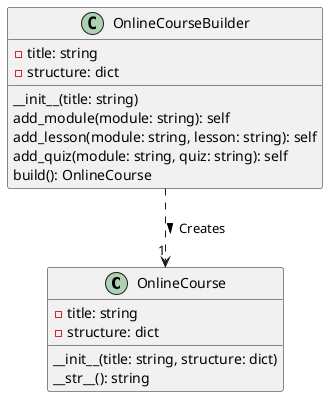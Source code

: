 @startuml
class OnlineCourse {
  -title: string
  -structure: dict
  __init__(title: string, structure: dict)
  __str__(): string
}

class OnlineCourseBuilder {
  -title: string
  -structure: dict
  __init__(title: string)
  add_module(module: string): self
  add_lesson(module: string, lesson: string): self
  add_quiz(module: string, quiz: string): self
  build(): OnlineCourse
}

OnlineCourseBuilder ..> "1" OnlineCourse : Creates >
@enduml